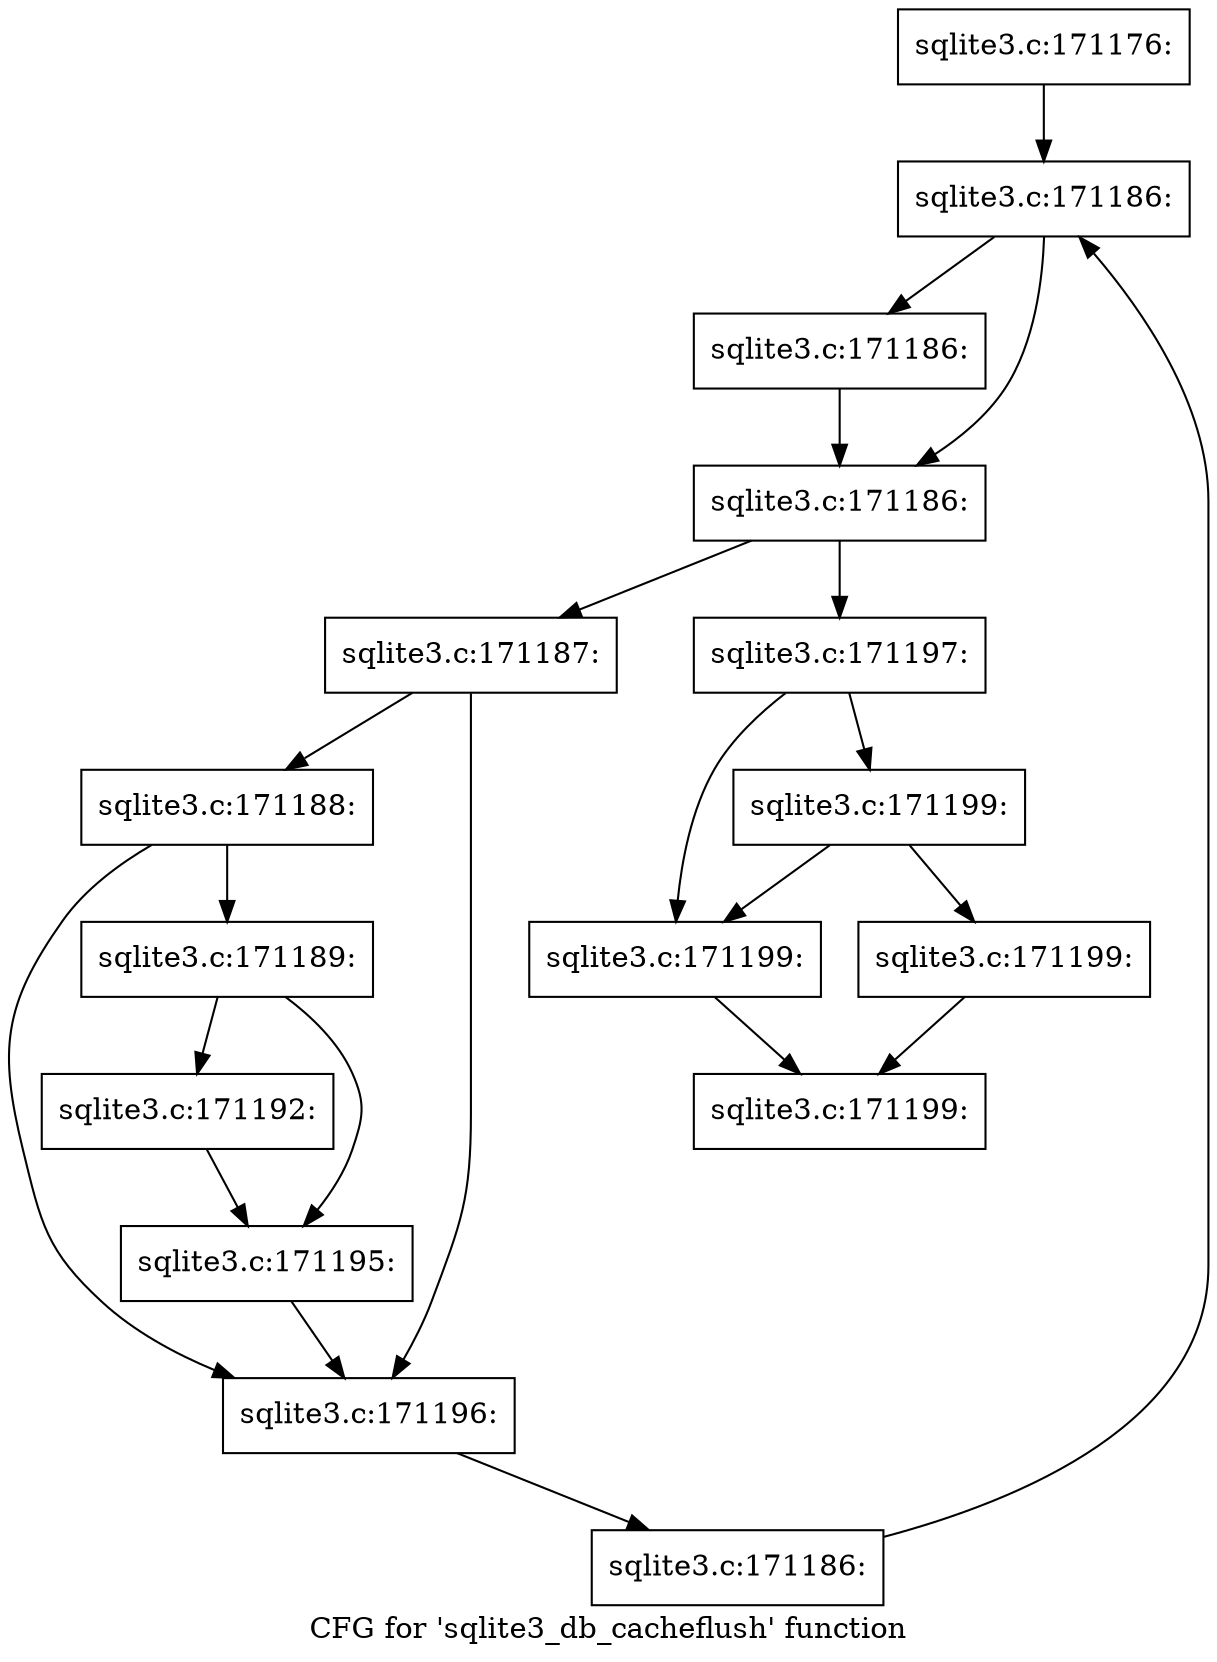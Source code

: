 digraph "CFG for 'sqlite3_db_cacheflush' function" {
	label="CFG for 'sqlite3_db_cacheflush' function";

	Node0x55c0f5b44420 [shape=record,label="{sqlite3.c:171176:}"];
	Node0x55c0f5b44420 -> Node0x55c0f5c857d0;
	Node0x55c0f5c857d0 [shape=record,label="{sqlite3.c:171186:}"];
	Node0x55c0f5c857d0 -> Node0x55c0f5c859e0;
	Node0x55c0f5c857d0 -> Node0x55c0f5c85990;
	Node0x55c0f5c859e0 [shape=record,label="{sqlite3.c:171186:}"];
	Node0x55c0f5c859e0 -> Node0x55c0f5c85990;
	Node0x55c0f5c85990 [shape=record,label="{sqlite3.c:171186:}"];
	Node0x55c0f5c85990 -> Node0x55c0f5c85910;
	Node0x55c0f5c85990 -> Node0x55c0f5c85620;
	Node0x55c0f5c85910 [shape=record,label="{sqlite3.c:171187:}"];
	Node0x55c0f5c85910 -> Node0x55c0f5c86a80;
	Node0x55c0f5c85910 -> Node0x55c0f5c86a30;
	Node0x55c0f5c86a80 [shape=record,label="{sqlite3.c:171188:}"];
	Node0x55c0f5c86a80 -> Node0x55c0f5c869e0;
	Node0x55c0f5c86a80 -> Node0x55c0f5c86a30;
	Node0x55c0f5c869e0 [shape=record,label="{sqlite3.c:171189:}"];
	Node0x55c0f5c869e0 -> Node0x55c0f585a5c0;
	Node0x55c0f5c869e0 -> Node0x55c0f5b4f150;
	Node0x55c0f585a5c0 [shape=record,label="{sqlite3.c:171192:}"];
	Node0x55c0f585a5c0 -> Node0x55c0f5b4f150;
	Node0x55c0f5b4f150 [shape=record,label="{sqlite3.c:171195:}"];
	Node0x55c0f5b4f150 -> Node0x55c0f5c86a30;
	Node0x55c0f5c86a30 [shape=record,label="{sqlite3.c:171196:}"];
	Node0x55c0f5c86a30 -> Node0x55c0f5c85880;
	Node0x55c0f5c85880 [shape=record,label="{sqlite3.c:171186:}"];
	Node0x55c0f5c85880 -> Node0x55c0f5c857d0;
	Node0x55c0f5c85620 [shape=record,label="{sqlite3.c:171197:}"];
	Node0x55c0f5c85620 -> Node0x55c0f5b500e0;
	Node0x55c0f5c85620 -> Node0x55c0f5b50040;
	Node0x55c0f5b500e0 [shape=record,label="{sqlite3.c:171199:}"];
	Node0x55c0f5b500e0 -> Node0x55c0f5b4fff0;
	Node0x55c0f5b500e0 -> Node0x55c0f5b50040;
	Node0x55c0f5b4fff0 [shape=record,label="{sqlite3.c:171199:}"];
	Node0x55c0f5b4fff0 -> Node0x55c0f5b50090;
	Node0x55c0f5b50040 [shape=record,label="{sqlite3.c:171199:}"];
	Node0x55c0f5b50040 -> Node0x55c0f5b50090;
	Node0x55c0f5b50090 [shape=record,label="{sqlite3.c:171199:}"];
}
